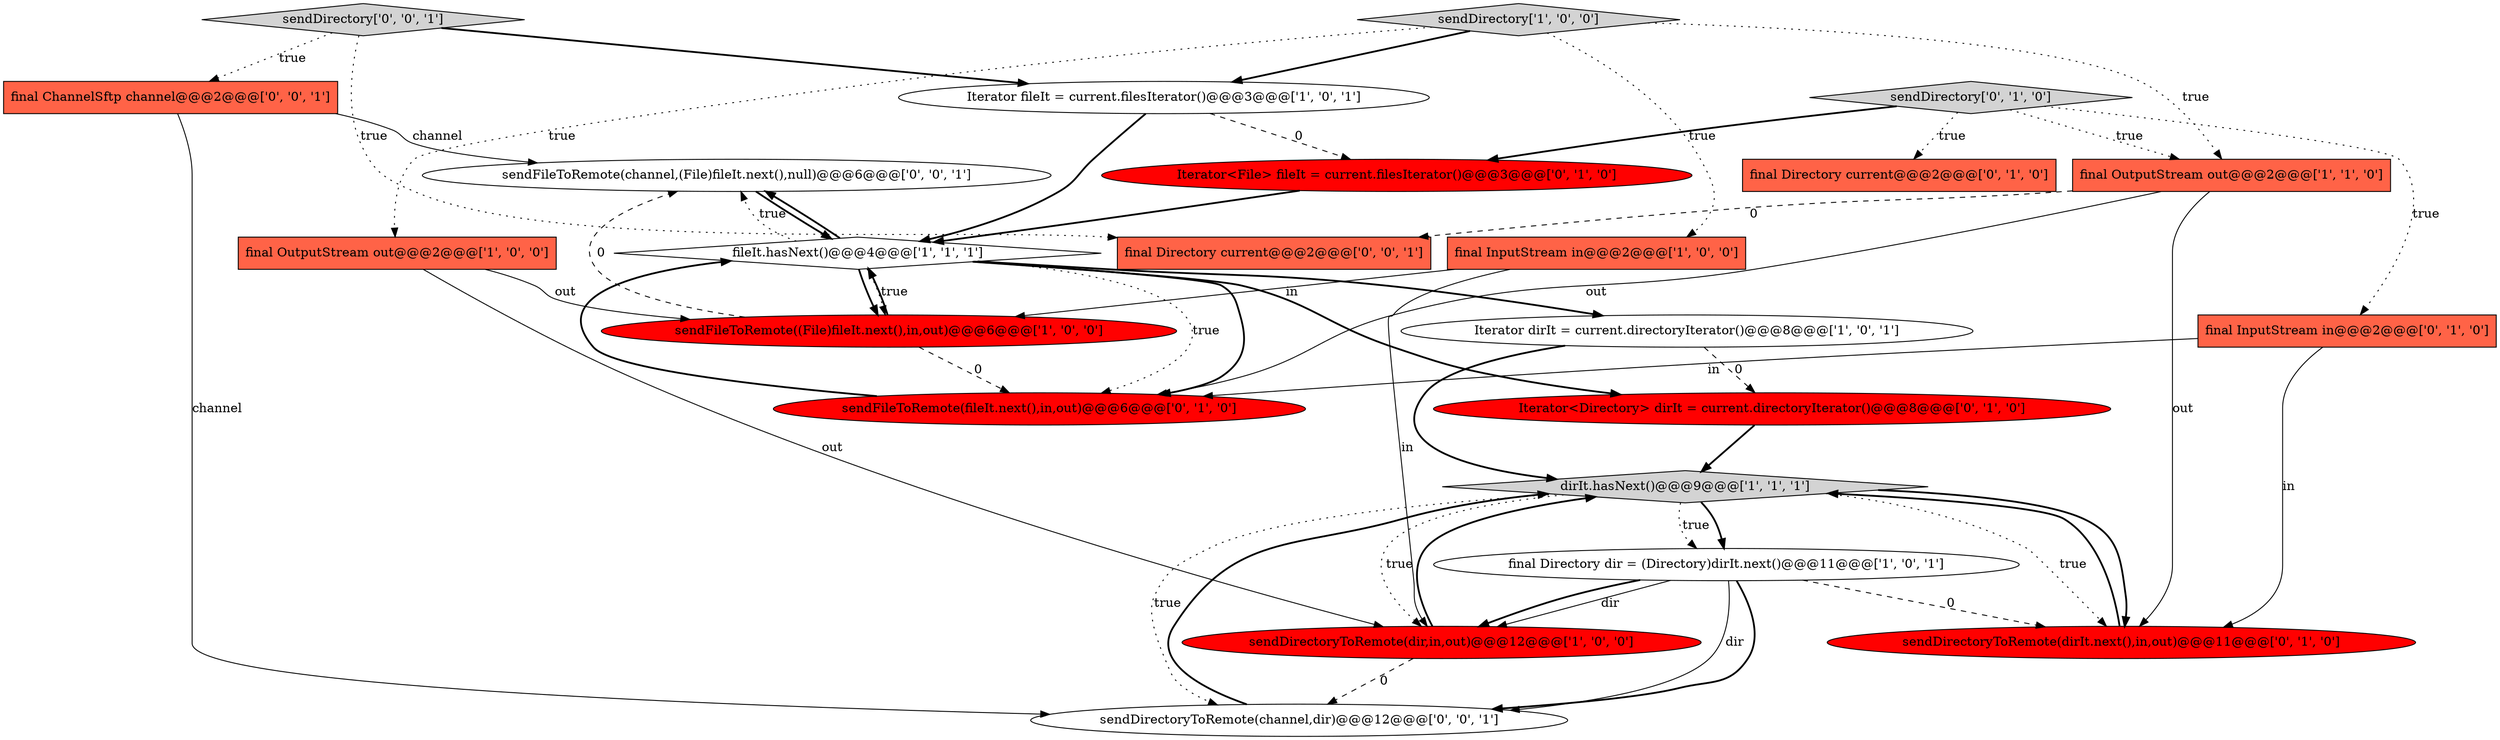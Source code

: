 digraph {
14 [style = filled, label = "Iterator<Directory> dirIt = current.directoryIterator()@@@8@@@['0', '1', '0']", fillcolor = red, shape = ellipse image = "AAA1AAABBB2BBB"];
15 [style = filled, label = "final InputStream in@@@2@@@['0', '1', '0']", fillcolor = tomato, shape = box image = "AAA0AAABBB2BBB"];
12 [style = filled, label = "sendFileToRemote(fileIt.next(),in,out)@@@6@@@['0', '1', '0']", fillcolor = red, shape = ellipse image = "AAA1AAABBB2BBB"];
20 [style = filled, label = "final Directory current@@@2@@@['0', '0', '1']", fillcolor = tomato, shape = box image = "AAA0AAABBB3BBB"];
18 [style = filled, label = "final ChannelSftp channel@@@2@@@['0', '0', '1']", fillcolor = tomato, shape = box image = "AAA0AAABBB3BBB"];
19 [style = filled, label = "sendFileToRemote(channel,(File)fileIt.next(),null)@@@6@@@['0', '0', '1']", fillcolor = white, shape = ellipse image = "AAA0AAABBB3BBB"];
9 [style = filled, label = "sendDirectory['1', '0', '0']", fillcolor = lightgray, shape = diamond image = "AAA0AAABBB1BBB"];
5 [style = filled, label = "final OutputStream out@@@2@@@['1', '1', '0']", fillcolor = tomato, shape = box image = "AAA0AAABBB1BBB"];
2 [style = filled, label = "fileIt.hasNext()@@@4@@@['1', '1', '1']", fillcolor = white, shape = diamond image = "AAA0AAABBB1BBB"];
8 [style = filled, label = "sendDirectoryToRemote(dir,in,out)@@@12@@@['1', '0', '0']", fillcolor = red, shape = ellipse image = "AAA1AAABBB1BBB"];
16 [style = filled, label = "sendDirectoryToRemote(dirIt.next(),in,out)@@@11@@@['0', '1', '0']", fillcolor = red, shape = ellipse image = "AAA1AAABBB2BBB"];
17 [style = filled, label = "Iterator<File> fileIt = current.filesIterator()@@@3@@@['0', '1', '0']", fillcolor = red, shape = ellipse image = "AAA1AAABBB2BBB"];
22 [style = filled, label = "sendDirectory['0', '0', '1']", fillcolor = lightgray, shape = diamond image = "AAA0AAABBB3BBB"];
10 [style = filled, label = "dirIt.hasNext()@@@9@@@['1', '1', '1']", fillcolor = lightgray, shape = diamond image = "AAA0AAABBB1BBB"];
0 [style = filled, label = "final OutputStream out@@@2@@@['1', '0', '0']", fillcolor = tomato, shape = box image = "AAA0AAABBB1BBB"];
6 [style = filled, label = "sendFileToRemote((File)fileIt.next(),in,out)@@@6@@@['1', '0', '0']", fillcolor = red, shape = ellipse image = "AAA1AAABBB1BBB"];
21 [style = filled, label = "sendDirectoryToRemote(channel,dir)@@@12@@@['0', '0', '1']", fillcolor = white, shape = ellipse image = "AAA0AAABBB3BBB"];
1 [style = filled, label = "Iterator fileIt = current.filesIterator()@@@3@@@['1', '0', '1']", fillcolor = white, shape = ellipse image = "AAA0AAABBB1BBB"];
3 [style = filled, label = "final InputStream in@@@2@@@['1', '0', '0']", fillcolor = tomato, shape = box image = "AAA0AAABBB1BBB"];
11 [style = filled, label = "final Directory current@@@2@@@['0', '1', '0']", fillcolor = tomato, shape = box image = "AAA0AAABBB2BBB"];
13 [style = filled, label = "sendDirectory['0', '1', '0']", fillcolor = lightgray, shape = diamond image = "AAA0AAABBB2BBB"];
4 [style = filled, label = "Iterator dirIt = current.directoryIterator()@@@8@@@['1', '0', '1']", fillcolor = white, shape = ellipse image = "AAA0AAABBB1BBB"];
7 [style = filled, label = "final Directory dir = (Directory)dirIt.next()@@@11@@@['1', '0', '1']", fillcolor = white, shape = ellipse image = "AAA0AAABBB1BBB"];
4->10 [style = bold, label=""];
8->10 [style = bold, label=""];
21->10 [style = bold, label=""];
10->8 [style = dotted, label="true"];
18->21 [style = solid, label="channel"];
2->19 [style = bold, label=""];
9->0 [style = dotted, label="true"];
22->18 [style = dotted, label="true"];
18->19 [style = solid, label="channel"];
7->21 [style = solid, label="dir"];
16->10 [style = bold, label=""];
2->6 [style = bold, label=""];
7->16 [style = dashed, label="0"];
0->8 [style = solid, label="out"];
0->6 [style = solid, label="out"];
14->10 [style = bold, label=""];
13->5 [style = dotted, label="true"];
5->16 [style = solid, label="out"];
19->2 [style = bold, label=""];
8->21 [style = dashed, label="0"];
7->8 [style = bold, label=""];
2->4 [style = bold, label=""];
10->7 [style = bold, label=""];
2->12 [style = bold, label=""];
5->20 [style = dashed, label="0"];
6->2 [style = bold, label=""];
6->12 [style = dashed, label="0"];
15->12 [style = solid, label="in"];
5->12 [style = solid, label="out"];
13->17 [style = bold, label=""];
12->2 [style = bold, label=""];
9->5 [style = dotted, label="true"];
1->17 [style = dashed, label="0"];
22->20 [style = dotted, label="true"];
17->2 [style = bold, label=""];
10->16 [style = bold, label=""];
2->6 [style = dotted, label="true"];
3->8 [style = solid, label="in"];
2->14 [style = bold, label=""];
6->19 [style = dashed, label="0"];
2->12 [style = dotted, label="true"];
7->21 [style = bold, label=""];
13->11 [style = dotted, label="true"];
13->15 [style = dotted, label="true"];
1->2 [style = bold, label=""];
4->14 [style = dashed, label="0"];
22->1 [style = bold, label=""];
9->3 [style = dotted, label="true"];
7->8 [style = solid, label="dir"];
9->1 [style = bold, label=""];
15->16 [style = solid, label="in"];
10->16 [style = dotted, label="true"];
10->21 [style = dotted, label="true"];
10->7 [style = dotted, label="true"];
2->19 [style = dotted, label="true"];
3->6 [style = solid, label="in"];
}

